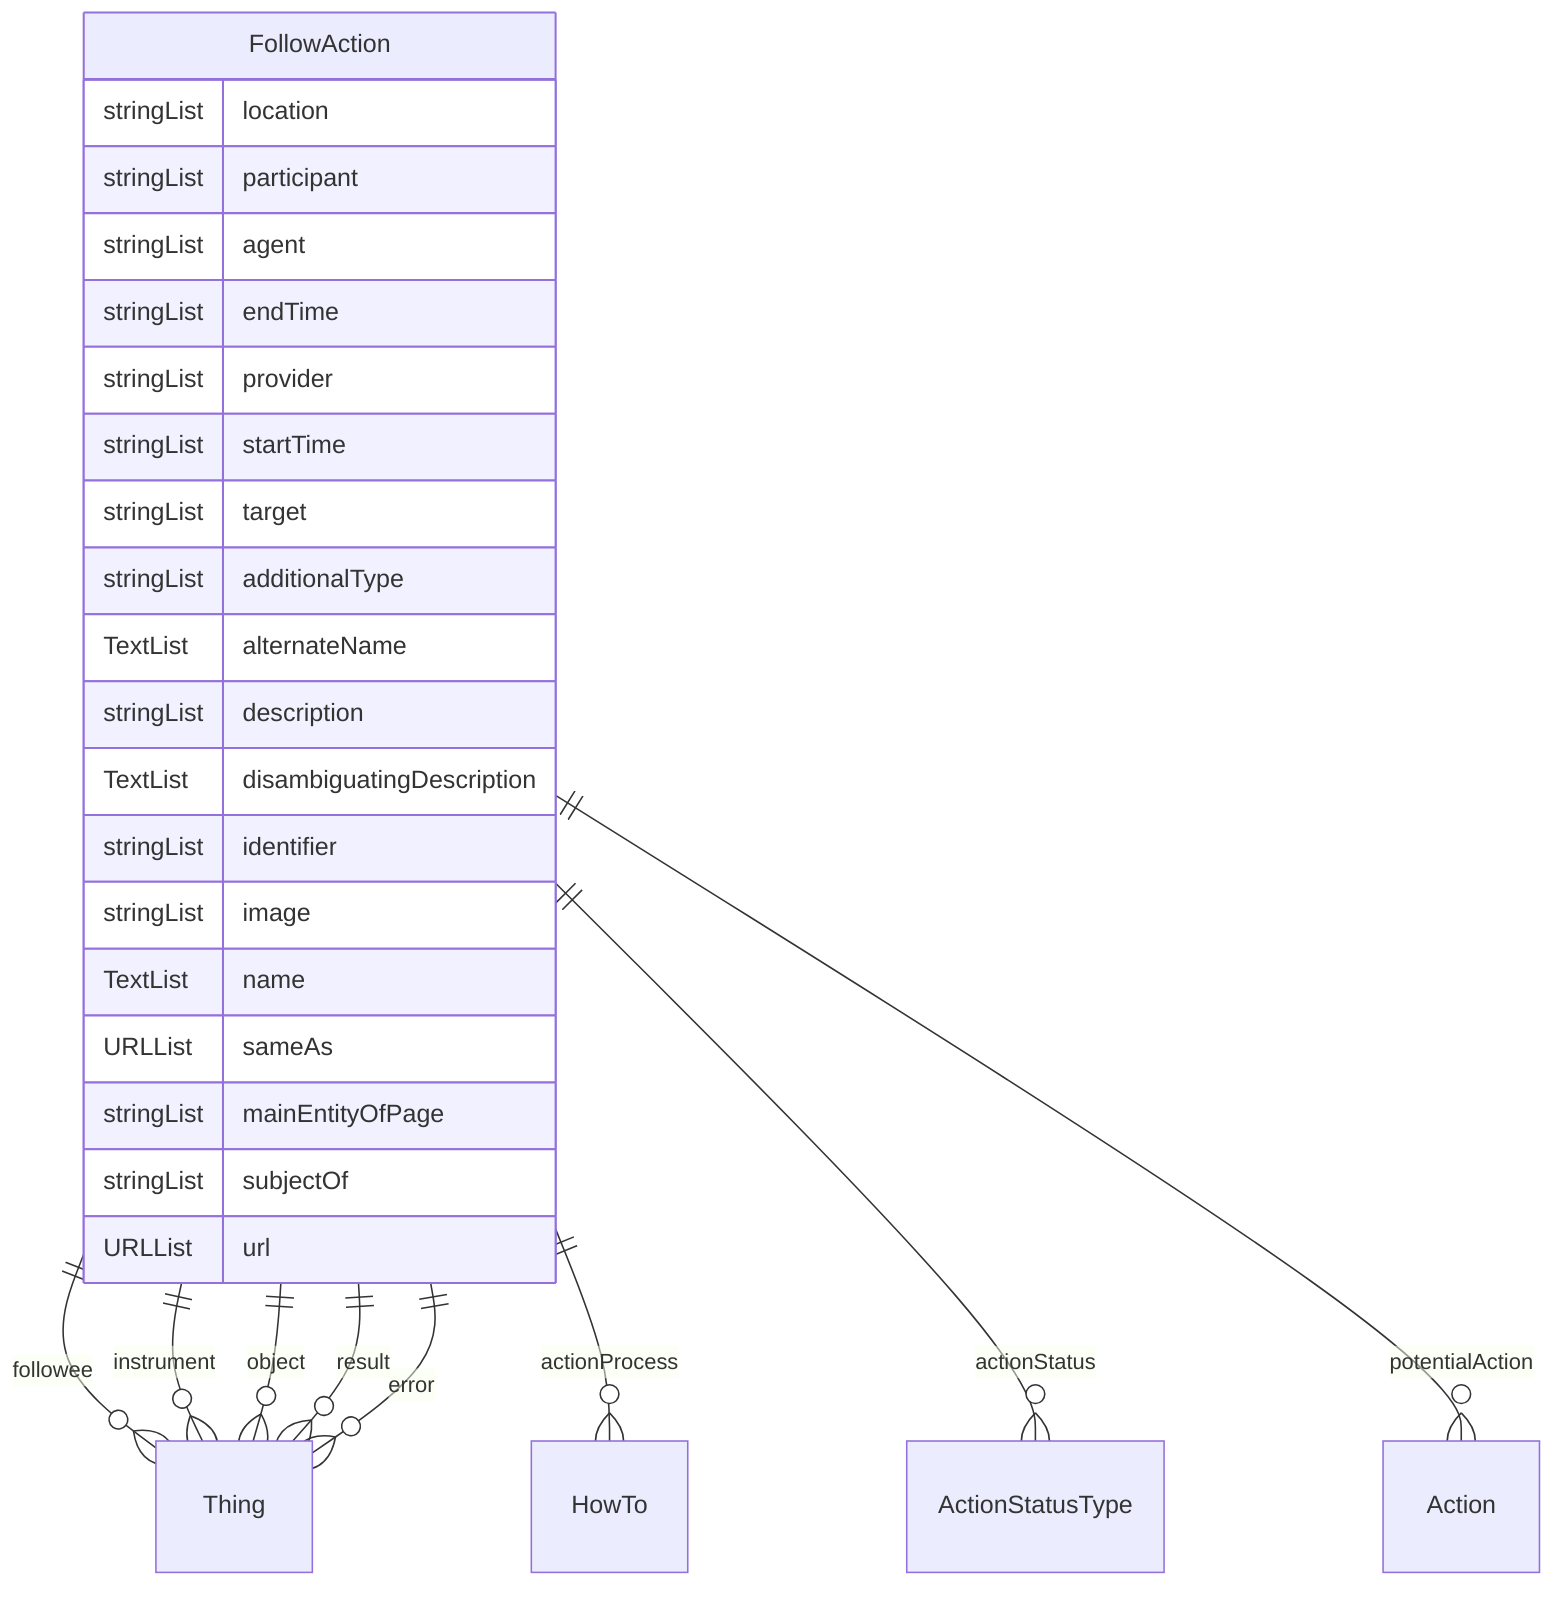 erDiagram
FollowAction {
    stringList location  
    stringList participant  
    stringList agent  
    stringList endTime  
    stringList provider  
    stringList startTime  
    stringList target  
    stringList additionalType  
    TextList alternateName  
    stringList description  
    TextList disambiguatingDescription  
    stringList identifier  
    stringList image  
    TextList name  
    URLList sameAs  
    stringList mainEntityOfPage  
    stringList subjectOf  
    URLList url  
}

FollowAction ||--}o Thing : "followee"
FollowAction ||--}o Thing : "instrument"
FollowAction ||--}o Thing : "object"
FollowAction ||--}o Thing : "result"
FollowAction ||--}o HowTo : "actionProcess"
FollowAction ||--}o ActionStatusType : "actionStatus"
FollowAction ||--}o Thing : "error"
FollowAction ||--}o Action : "potentialAction"